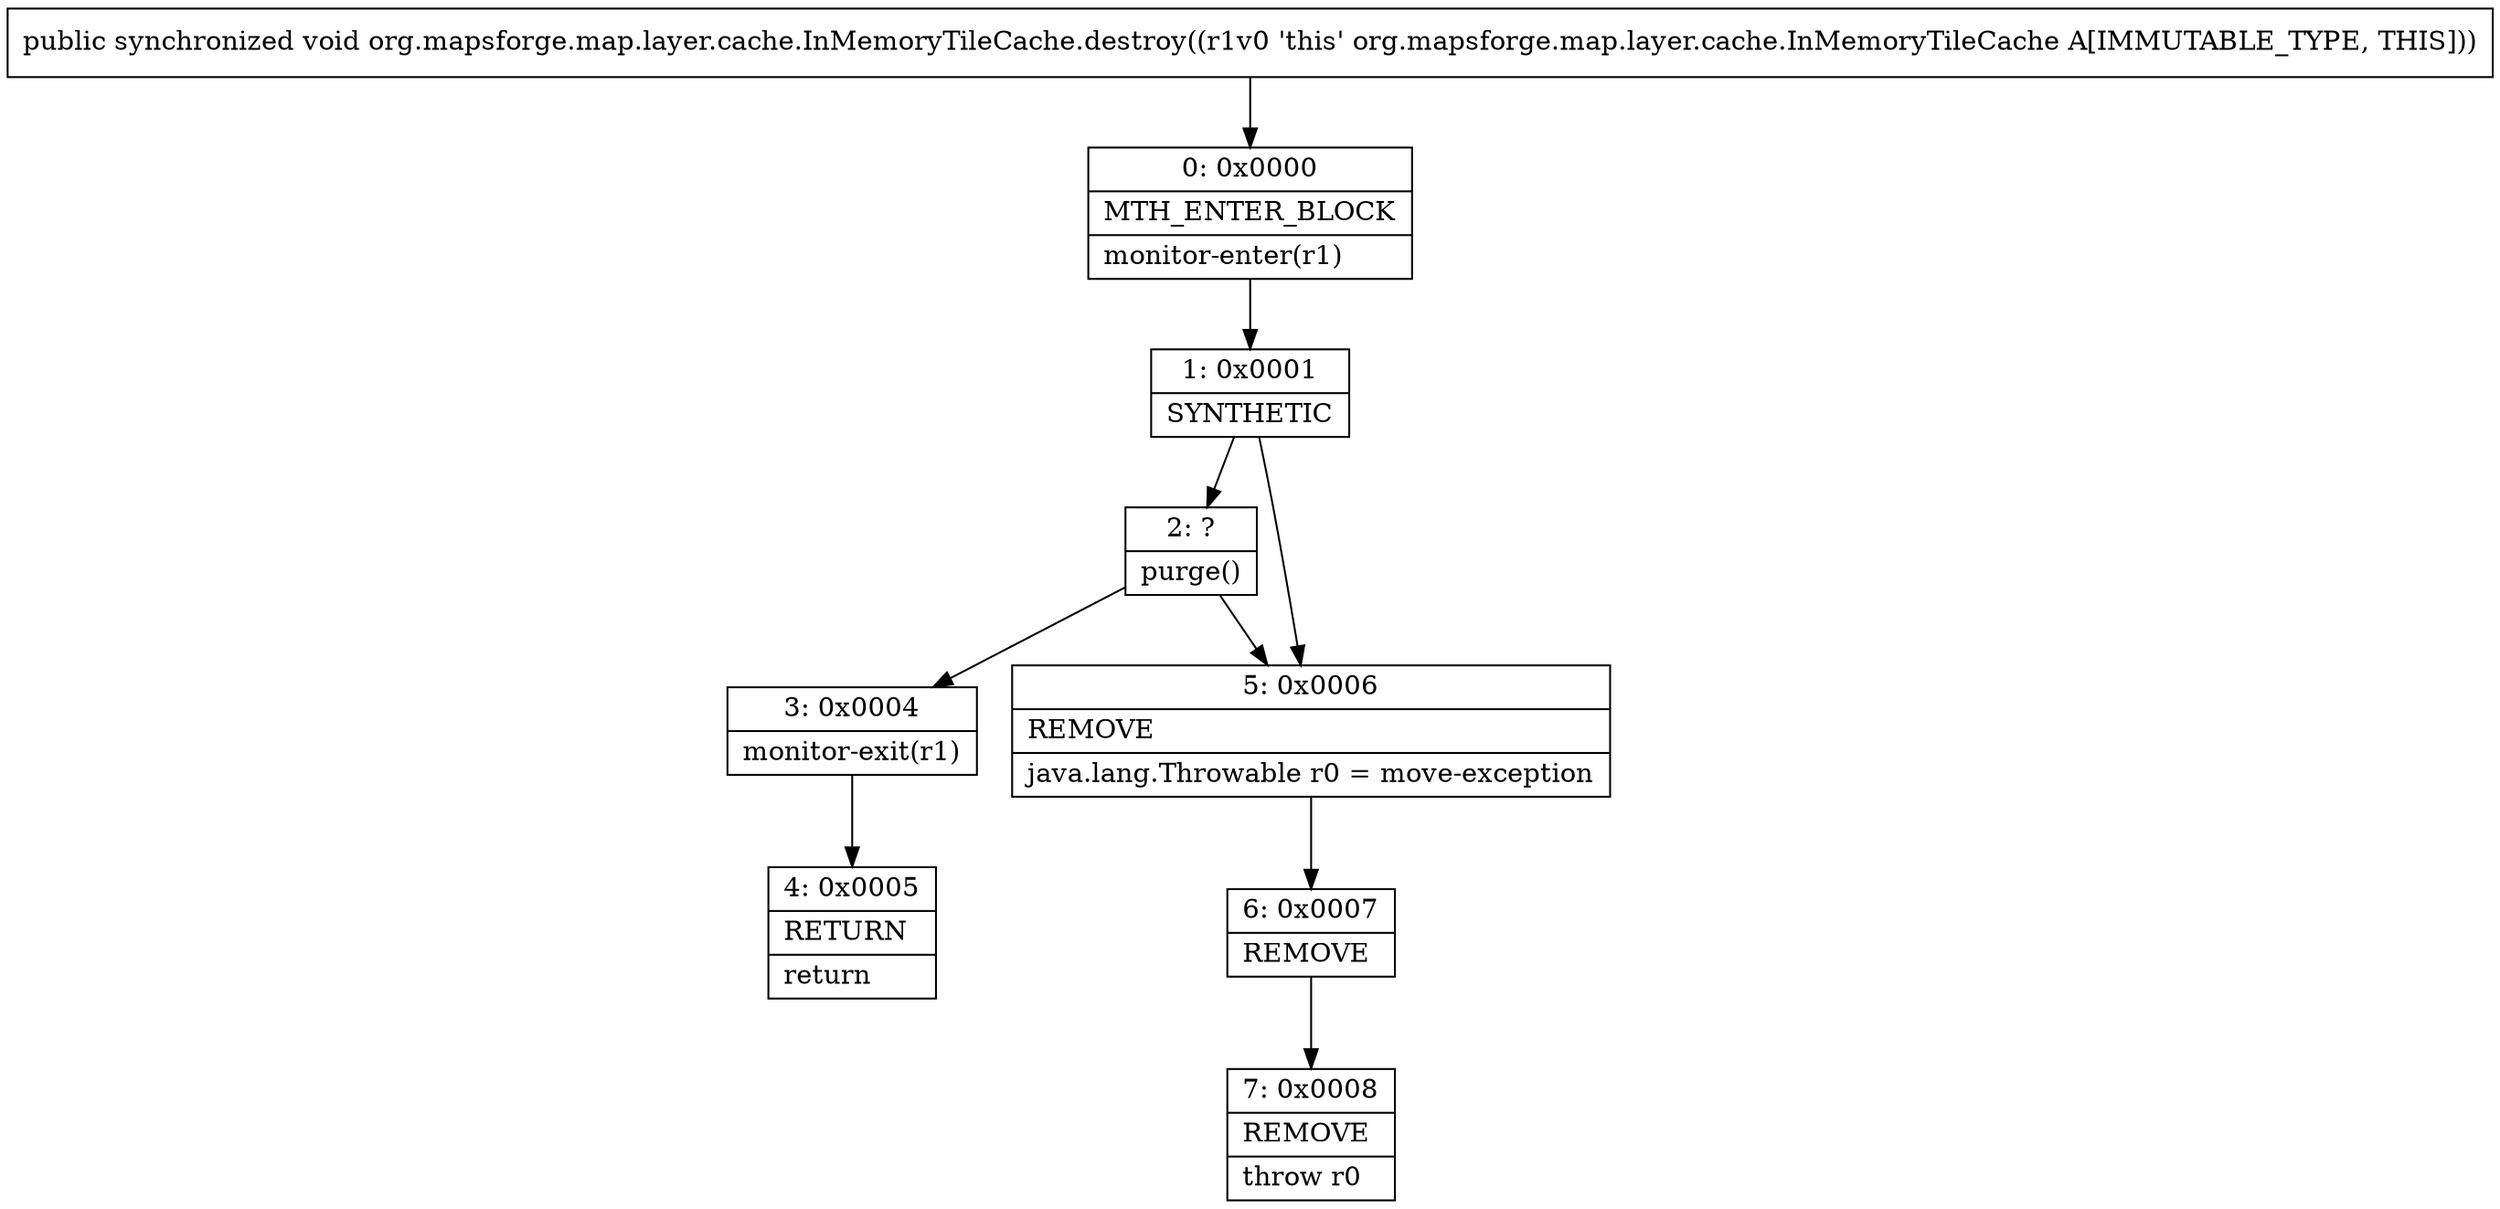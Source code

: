 digraph "CFG fororg.mapsforge.map.layer.cache.InMemoryTileCache.destroy()V" {
Node_0 [shape=record,label="{0\:\ 0x0000|MTH_ENTER_BLOCK\l|monitor\-enter(r1)\l}"];
Node_1 [shape=record,label="{1\:\ 0x0001|SYNTHETIC\l}"];
Node_2 [shape=record,label="{2\:\ ?|purge()\l}"];
Node_3 [shape=record,label="{3\:\ 0x0004|monitor\-exit(r1)\l}"];
Node_4 [shape=record,label="{4\:\ 0x0005|RETURN\l|return\l}"];
Node_5 [shape=record,label="{5\:\ 0x0006|REMOVE\l|java.lang.Throwable r0 = move\-exception\l}"];
Node_6 [shape=record,label="{6\:\ 0x0007|REMOVE\l}"];
Node_7 [shape=record,label="{7\:\ 0x0008|REMOVE\l|throw r0\l}"];
MethodNode[shape=record,label="{public synchronized void org.mapsforge.map.layer.cache.InMemoryTileCache.destroy((r1v0 'this' org.mapsforge.map.layer.cache.InMemoryTileCache A[IMMUTABLE_TYPE, THIS])) }"];
MethodNode -> Node_0;
Node_0 -> Node_1;
Node_1 -> Node_2;
Node_1 -> Node_5;
Node_2 -> Node_3;
Node_2 -> Node_5;
Node_3 -> Node_4;
Node_5 -> Node_6;
Node_6 -> Node_7;
}

